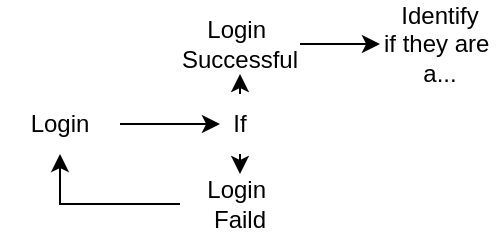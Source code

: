 <mxfile version="20.6.0" type="github"><diagram id="t_bRf5nmpINgXacCX_1j" name="Page-1"><mxGraphModel dx="782" dy="436" grid="1" gridSize="10" guides="1" tooltips="1" connect="1" arrows="1" fold="1" page="1" pageScale="1" pageWidth="850" pageHeight="1100" math="0" shadow="0"><root><mxCell id="0"/><mxCell id="1" parent="0"/><mxCell id="0Pm57n_Jy9ew2opXhX-h-21" style="edgeStyle=orthogonalEdgeStyle;rounded=0;orthogonalLoop=1;jettySize=auto;html=1;exitX=1;exitY=0.5;exitDx=0;exitDy=0;entryX=0;entryY=0.5;entryDx=0;entryDy=0;" edge="1" parent="1" source="0Pm57n_Jy9ew2opXhX-h-3" target="0Pm57n_Jy9ew2opXhX-h-14"><mxGeometry relative="1" as="geometry"/></mxCell><mxCell id="0Pm57n_Jy9ew2opXhX-h-3" value="Login" style="text;html=1;strokeColor=none;fillColor=none;align=center;verticalAlign=middle;whiteSpace=wrap;rounded=0;" vertex="1" parent="1"><mxGeometry x="140" y="165" width="60" height="30" as="geometry"/></mxCell><mxCell id="0Pm57n_Jy9ew2opXhX-h-24" style="edgeStyle=orthogonalEdgeStyle;rounded=0;orthogonalLoop=1;jettySize=auto;html=1;exitX=1;exitY=0.5;exitDx=0;exitDy=0;entryX=0;entryY=0.5;entryDx=0;entryDy=0;" edge="1" parent="1" source="0Pm57n_Jy9ew2opXhX-h-5" target="0Pm57n_Jy9ew2opXhX-h-22"><mxGeometry relative="1" as="geometry"/></mxCell><mxCell id="0Pm57n_Jy9ew2opXhX-h-5" value="Login&amp;nbsp;&lt;br&gt;Successful" style="text;html=1;strokeColor=none;fillColor=none;align=center;verticalAlign=middle;whiteSpace=wrap;rounded=0;" vertex="1" parent="1"><mxGeometry x="230" y="125" width="60" height="30" as="geometry"/></mxCell><mxCell id="0Pm57n_Jy9ew2opXhX-h-10" style="edgeStyle=orthogonalEdgeStyle;rounded=0;orthogonalLoop=1;jettySize=auto;html=1;exitX=0;exitY=0.5;exitDx=0;exitDy=0;entryX=0.5;entryY=1;entryDx=0;entryDy=0;" edge="1" parent="1" source="0Pm57n_Jy9ew2opXhX-h-6" target="0Pm57n_Jy9ew2opXhX-h-3"><mxGeometry relative="1" as="geometry"/></mxCell><mxCell id="0Pm57n_Jy9ew2opXhX-h-6" value="Login&amp;nbsp;&lt;br&gt;Faild" style="text;html=1;strokeColor=none;fillColor=none;align=center;verticalAlign=middle;whiteSpace=wrap;rounded=0;" vertex="1" parent="1"><mxGeometry x="230" y="205" width="60" height="30" as="geometry"/></mxCell><mxCell id="0Pm57n_Jy9ew2opXhX-h-19" style="edgeStyle=orthogonalEdgeStyle;rounded=0;orthogonalLoop=1;jettySize=auto;html=1;exitX=0.5;exitY=0;exitDx=0;exitDy=0;entryX=0.5;entryY=1;entryDx=0;entryDy=0;" edge="1" parent="1" source="0Pm57n_Jy9ew2opXhX-h-14" target="0Pm57n_Jy9ew2opXhX-h-5"><mxGeometry relative="1" as="geometry"/></mxCell><mxCell id="0Pm57n_Jy9ew2opXhX-h-20" style="edgeStyle=orthogonalEdgeStyle;rounded=0;orthogonalLoop=1;jettySize=auto;html=1;exitX=0.5;exitY=1;exitDx=0;exitDy=0;entryX=0.5;entryY=0;entryDx=0;entryDy=0;" edge="1" parent="1" source="0Pm57n_Jy9ew2opXhX-h-14" target="0Pm57n_Jy9ew2opXhX-h-6"><mxGeometry relative="1" as="geometry"/></mxCell><mxCell id="0Pm57n_Jy9ew2opXhX-h-14" value="If" style="text;html=1;strokeColor=none;fillColor=none;align=center;verticalAlign=middle;whiteSpace=wrap;rounded=0;" vertex="1" parent="1"><mxGeometry x="250" y="165" width="20" height="30" as="geometry"/></mxCell><mxCell id="0Pm57n_Jy9ew2opXhX-h-22" value="Identify&lt;br&gt;if they are&amp;nbsp; a..." style="text;html=1;strokeColor=none;fillColor=none;align=center;verticalAlign=middle;whiteSpace=wrap;rounded=0;" vertex="1" parent="1"><mxGeometry x="330" y="125" width="60" height="30" as="geometry"/></mxCell></root></mxGraphModel></diagram></mxfile>